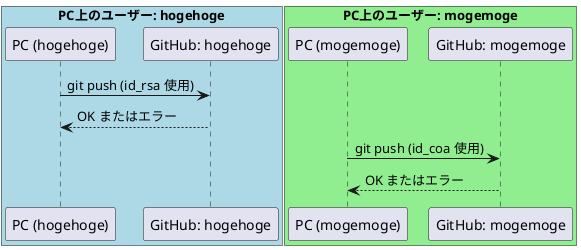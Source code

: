 @startuml

' セクション1: ユーザーhogehogeのSSHキーアクセス
box "PC上のユーザー: hogehoge" #LightBlue
participant "PC (hogehoge)"
participant "GitHub: hogehoge"
"PC (hogehoge)" -> "GitHub: hogehoge" : git push (id_rsa 使用)
"GitHub: hogehoge" --> "PC (hogehoge)" : OK またはエラー
end box

' セクション2: ユーザーmogemogeのSSHキーアクセス
box "PC上のユーザー: mogemoge" #LightGreen
participant "PC (mogemoge)"
participant "GitHub: mogemoge"
"PC (mogemoge)" -> "GitHub: mogemoge" : git push (id_coa 使用)
"GitHub: mogemoge" --> "PC (mogemoge)" : OK またはエラー
end box

@enduml